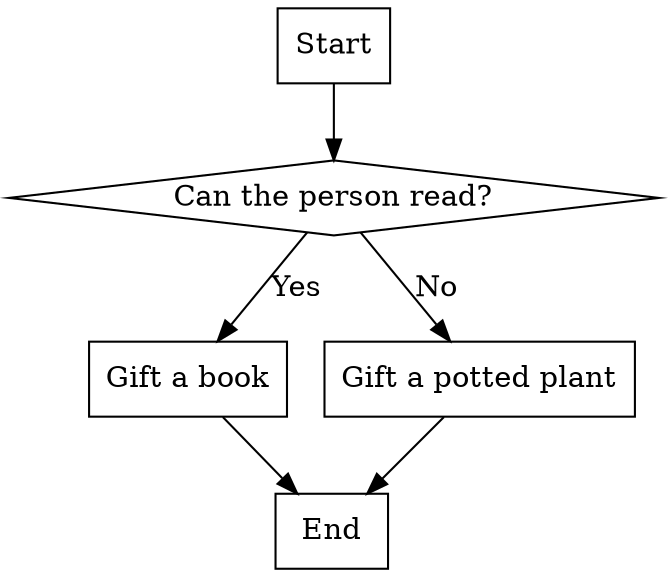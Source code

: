 
strict digraph BirthdayGiftSelection
{
	start [ shape = "box", label = "Start" ];
	end [ shape = "box", label = "End" ];

	can_read [ shape = "diamond", label = "Can the person read?" ];

	gift_book [ shape = "box", label = "Gift a book" ];
	gift_plant [ shape = "box", label = "Gift a potted plant" ];

	start -> can_read;

	can_read -> gift_book [ label = "Yes" ];
	can_read -> gift_plant [ label = "No" ];

	gift_book -> end;
	gift_plant -> end;

	{ rank = "same"; gift_plant gift_book };
}
